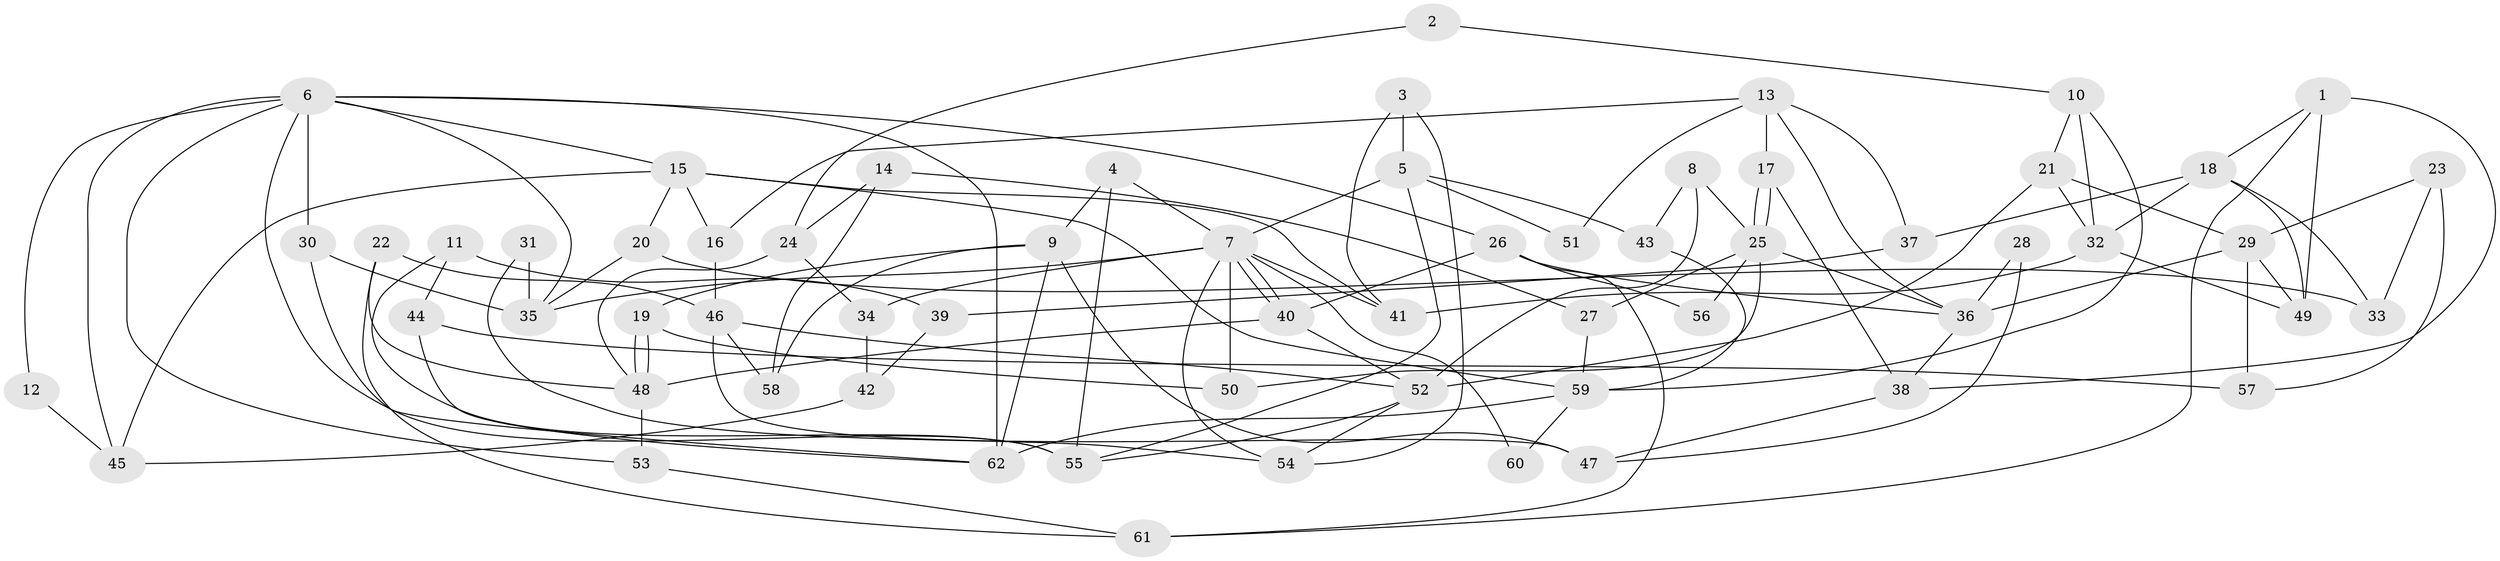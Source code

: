 // coarse degree distribution, {4: 0.24324324324324326, 5: 0.16216216216216217, 6: 0.1891891891891892, 9: 0.05405405405405406, 11: 0.02702702702702703, 3: 0.13513513513513514, 8: 0.02702702702702703, 1: 0.02702702702702703, 7: 0.08108108108108109, 2: 0.05405405405405406}
// Generated by graph-tools (version 1.1) at 2025/42/03/06/25 10:42:00]
// undirected, 62 vertices, 124 edges
graph export_dot {
graph [start="1"]
  node [color=gray90,style=filled];
  1;
  2;
  3;
  4;
  5;
  6;
  7;
  8;
  9;
  10;
  11;
  12;
  13;
  14;
  15;
  16;
  17;
  18;
  19;
  20;
  21;
  22;
  23;
  24;
  25;
  26;
  27;
  28;
  29;
  30;
  31;
  32;
  33;
  34;
  35;
  36;
  37;
  38;
  39;
  40;
  41;
  42;
  43;
  44;
  45;
  46;
  47;
  48;
  49;
  50;
  51;
  52;
  53;
  54;
  55;
  56;
  57;
  58;
  59;
  60;
  61;
  62;
  1 -- 38;
  1 -- 61;
  1 -- 18;
  1 -- 49;
  2 -- 10;
  2 -- 24;
  3 -- 5;
  3 -- 54;
  3 -- 41;
  4 -- 55;
  4 -- 7;
  4 -- 9;
  5 -- 7;
  5 -- 55;
  5 -- 43;
  5 -- 51;
  6 -- 53;
  6 -- 62;
  6 -- 12;
  6 -- 15;
  6 -- 26;
  6 -- 30;
  6 -- 35;
  6 -- 45;
  6 -- 55;
  7 -- 41;
  7 -- 40;
  7 -- 40;
  7 -- 34;
  7 -- 35;
  7 -- 50;
  7 -- 54;
  7 -- 60;
  8 -- 25;
  8 -- 52;
  8 -- 43;
  9 -- 47;
  9 -- 19;
  9 -- 58;
  9 -- 62;
  10 -- 32;
  10 -- 59;
  10 -- 21;
  11 -- 55;
  11 -- 44;
  11 -- 39;
  12 -- 45;
  13 -- 36;
  13 -- 37;
  13 -- 16;
  13 -- 17;
  13 -- 51;
  14 -- 27;
  14 -- 58;
  14 -- 24;
  15 -- 59;
  15 -- 16;
  15 -- 20;
  15 -- 41;
  15 -- 45;
  16 -- 46;
  17 -- 25;
  17 -- 25;
  17 -- 38;
  18 -- 49;
  18 -- 32;
  18 -- 33;
  18 -- 37;
  19 -- 48;
  19 -- 48;
  19 -- 50;
  20 -- 35;
  20 -- 33;
  21 -- 32;
  21 -- 29;
  21 -- 52;
  22 -- 48;
  22 -- 46;
  22 -- 61;
  23 -- 29;
  23 -- 33;
  23 -- 57;
  24 -- 48;
  24 -- 34;
  25 -- 50;
  25 -- 27;
  25 -- 36;
  25 -- 56;
  26 -- 36;
  26 -- 40;
  26 -- 56;
  26 -- 61;
  27 -- 59;
  28 -- 36;
  28 -- 47;
  29 -- 49;
  29 -- 36;
  29 -- 57;
  30 -- 35;
  30 -- 62;
  31 -- 35;
  31 -- 54;
  32 -- 41;
  32 -- 49;
  34 -- 42;
  36 -- 38;
  37 -- 39;
  38 -- 47;
  39 -- 42;
  40 -- 48;
  40 -- 52;
  42 -- 45;
  43 -- 59;
  44 -- 57;
  44 -- 62;
  46 -- 52;
  46 -- 47;
  46 -- 58;
  48 -- 53;
  52 -- 54;
  52 -- 55;
  53 -- 61;
  59 -- 62;
  59 -- 60;
}
